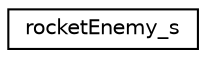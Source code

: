 digraph "Graphical Class Hierarchy"
{
 // LATEX_PDF_SIZE
  edge [fontname="Helvetica",fontsize="10",labelfontname="Helvetica",labelfontsize="10"];
  node [fontname="Helvetica",fontsize="10",shape=record];
  rankdir="LR";
  Node0 [label="rocketEnemy_s",height=0.2,width=0.4,color="black", fillcolor="white", style="filled",URL="$structrocket_enemy__s.html",tooltip=" "];
}
